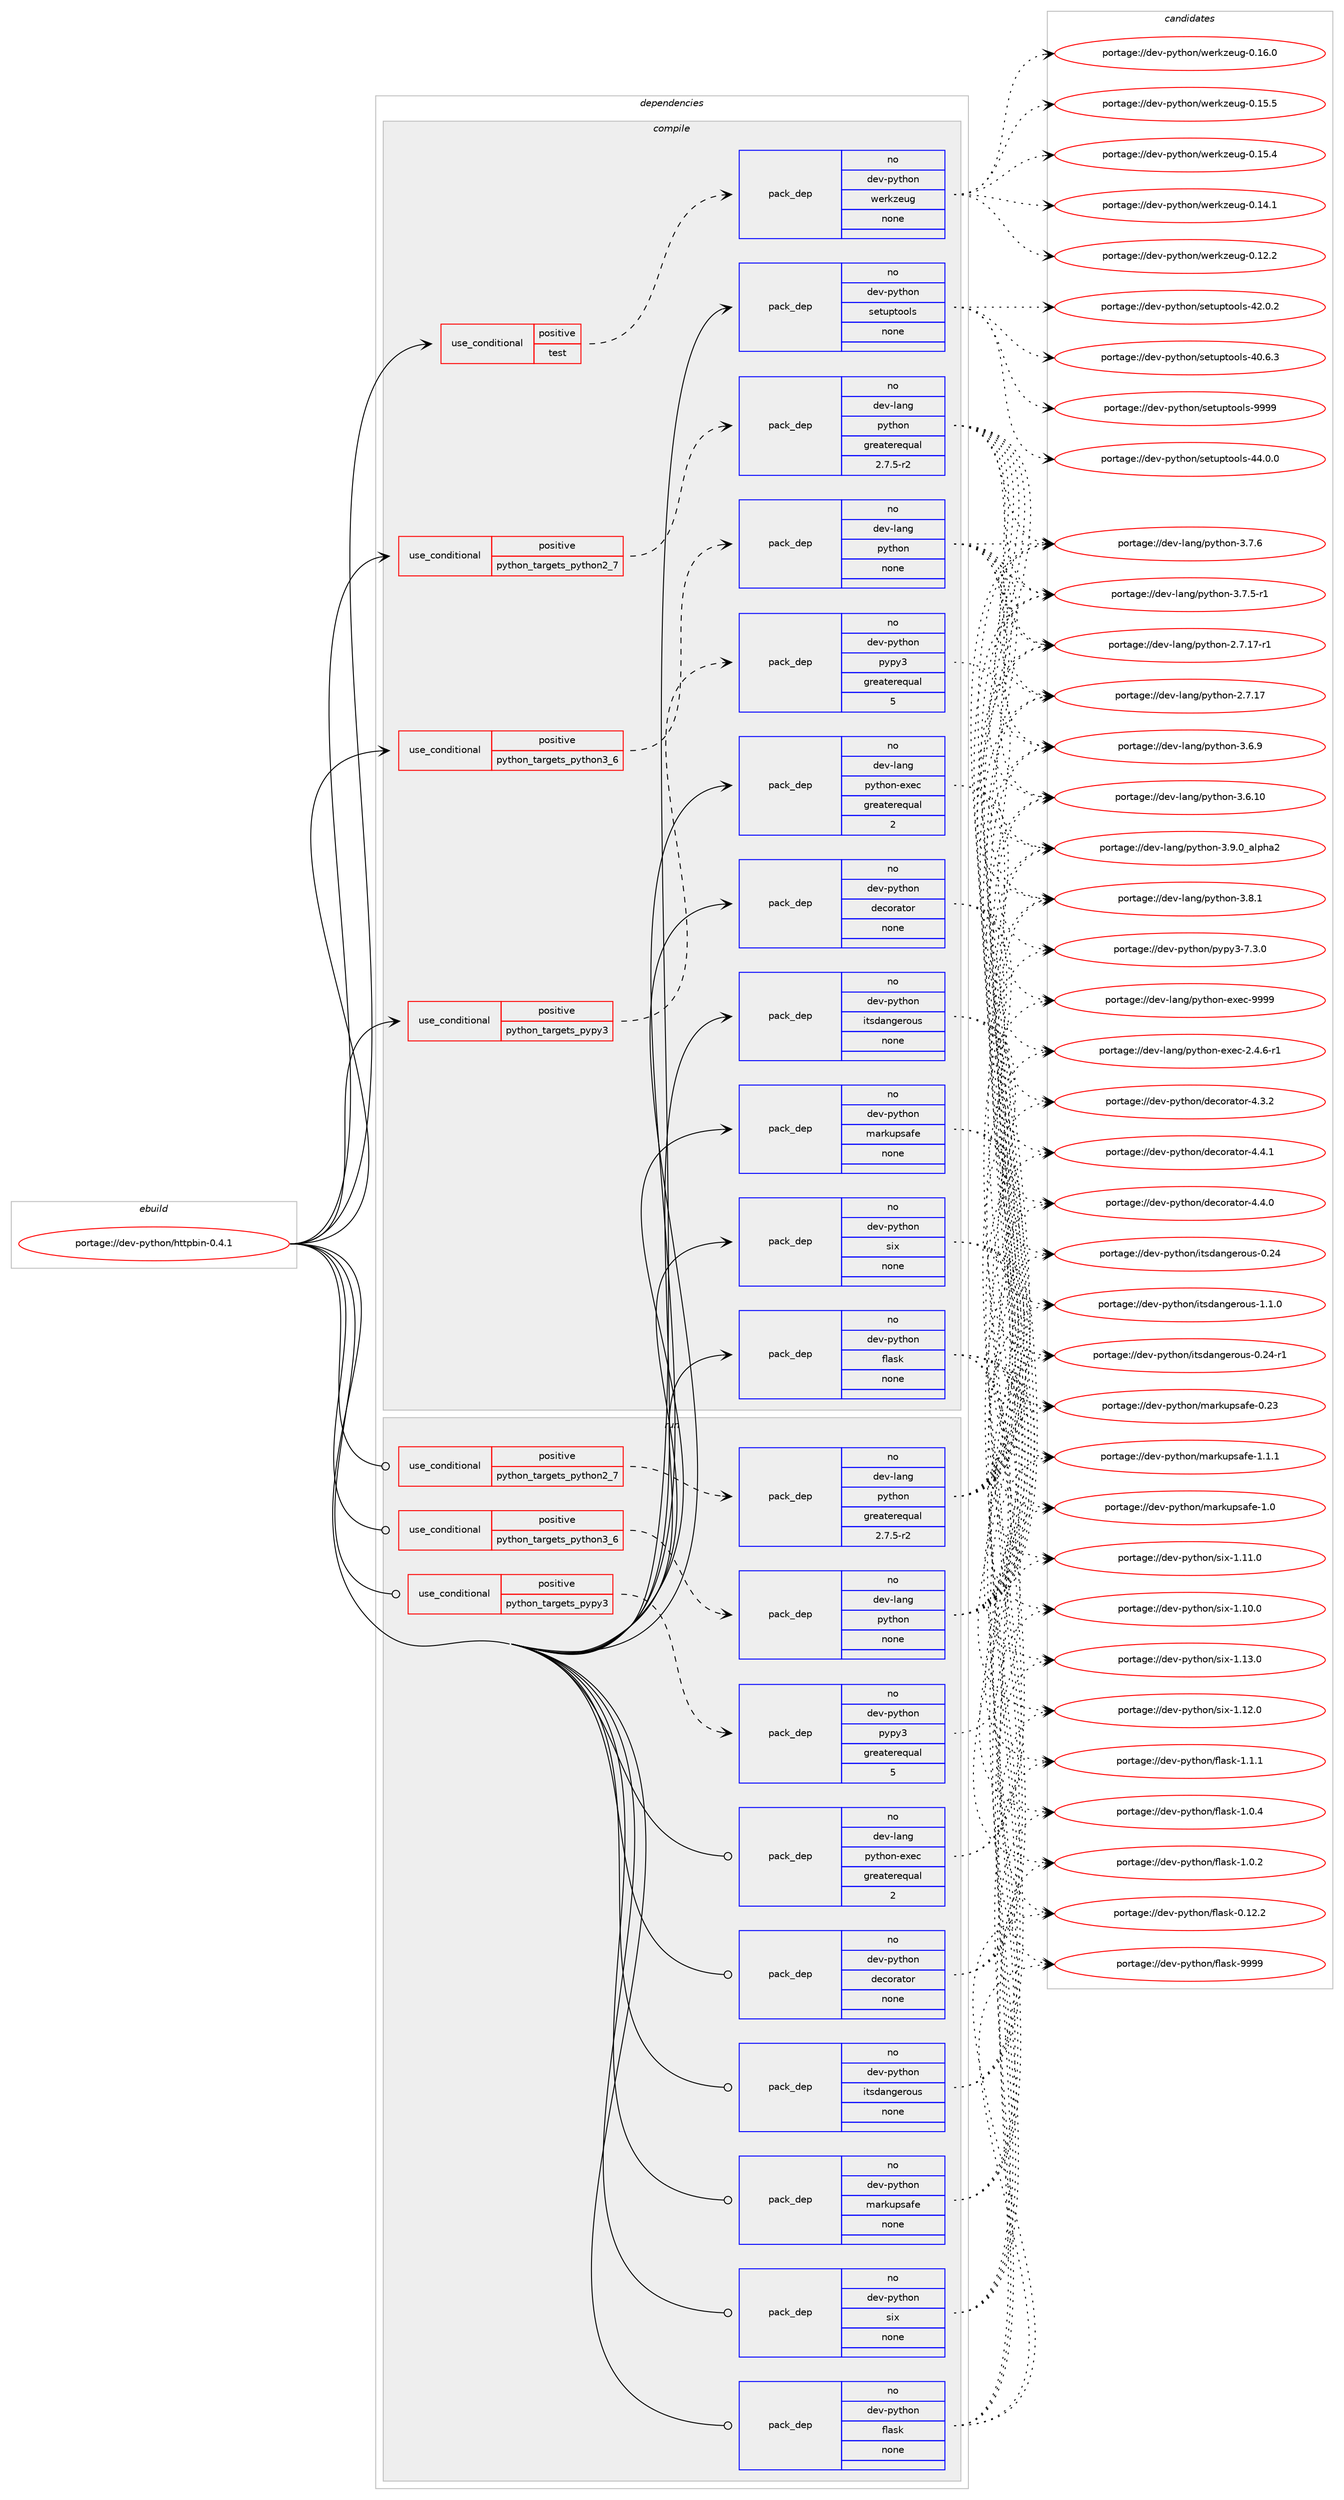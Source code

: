 digraph prolog {

# *************
# Graph options
# *************

newrank=true;
concentrate=true;
compound=true;
graph [rankdir=LR,fontname=Helvetica,fontsize=10,ranksep=1.5];#, ranksep=2.5, nodesep=0.2];
edge  [arrowhead=vee];
node  [fontname=Helvetica,fontsize=10];

# **********
# The ebuild
# **********

subgraph cluster_leftcol {
color=gray;
rank=same;
label=<<i>ebuild</i>>;
id [label="portage://dev-python/httpbin-0.4.1", color=red, width=4, href="../dev-python/httpbin-0.4.1.svg"];
}

# ****************
# The dependencies
# ****************

subgraph cluster_midcol {
color=gray;
label=<<i>dependencies</i>>;
subgraph cluster_compile {
fillcolor="#eeeeee";
style=filled;
label=<<i>compile</i>>;
subgraph cond114834 {
dependency456695 [label=<<TABLE BORDER="0" CELLBORDER="1" CELLSPACING="0" CELLPADDING="4"><TR><TD ROWSPAN="3" CELLPADDING="10">use_conditional</TD></TR><TR><TD>positive</TD></TR><TR><TD>python_targets_pypy3</TD></TR></TABLE>>, shape=none, color=red];
subgraph pack336878 {
dependency456696 [label=<<TABLE BORDER="0" CELLBORDER="1" CELLSPACING="0" CELLPADDING="4" WIDTH="220"><TR><TD ROWSPAN="6" CELLPADDING="30">pack_dep</TD></TR><TR><TD WIDTH="110">no</TD></TR><TR><TD>dev-python</TD></TR><TR><TD>pypy3</TD></TR><TR><TD>greaterequal</TD></TR><TR><TD>5</TD></TR></TABLE>>, shape=none, color=blue];
}
dependency456695:e -> dependency456696:w [weight=20,style="dashed",arrowhead="vee"];
}
id:e -> dependency456695:w [weight=20,style="solid",arrowhead="vee"];
subgraph cond114835 {
dependency456697 [label=<<TABLE BORDER="0" CELLBORDER="1" CELLSPACING="0" CELLPADDING="4"><TR><TD ROWSPAN="3" CELLPADDING="10">use_conditional</TD></TR><TR><TD>positive</TD></TR><TR><TD>python_targets_python2_7</TD></TR></TABLE>>, shape=none, color=red];
subgraph pack336879 {
dependency456698 [label=<<TABLE BORDER="0" CELLBORDER="1" CELLSPACING="0" CELLPADDING="4" WIDTH="220"><TR><TD ROWSPAN="6" CELLPADDING="30">pack_dep</TD></TR><TR><TD WIDTH="110">no</TD></TR><TR><TD>dev-lang</TD></TR><TR><TD>python</TD></TR><TR><TD>greaterequal</TD></TR><TR><TD>2.7.5-r2</TD></TR></TABLE>>, shape=none, color=blue];
}
dependency456697:e -> dependency456698:w [weight=20,style="dashed",arrowhead="vee"];
}
id:e -> dependency456697:w [weight=20,style="solid",arrowhead="vee"];
subgraph cond114836 {
dependency456699 [label=<<TABLE BORDER="0" CELLBORDER="1" CELLSPACING="0" CELLPADDING="4"><TR><TD ROWSPAN="3" CELLPADDING="10">use_conditional</TD></TR><TR><TD>positive</TD></TR><TR><TD>python_targets_python3_6</TD></TR></TABLE>>, shape=none, color=red];
subgraph pack336880 {
dependency456700 [label=<<TABLE BORDER="0" CELLBORDER="1" CELLSPACING="0" CELLPADDING="4" WIDTH="220"><TR><TD ROWSPAN="6" CELLPADDING="30">pack_dep</TD></TR><TR><TD WIDTH="110">no</TD></TR><TR><TD>dev-lang</TD></TR><TR><TD>python</TD></TR><TR><TD>none</TD></TR><TR><TD></TD></TR></TABLE>>, shape=none, color=blue];
}
dependency456699:e -> dependency456700:w [weight=20,style="dashed",arrowhead="vee"];
}
id:e -> dependency456699:w [weight=20,style="solid",arrowhead="vee"];
subgraph cond114837 {
dependency456701 [label=<<TABLE BORDER="0" CELLBORDER="1" CELLSPACING="0" CELLPADDING="4"><TR><TD ROWSPAN="3" CELLPADDING="10">use_conditional</TD></TR><TR><TD>positive</TD></TR><TR><TD>test</TD></TR></TABLE>>, shape=none, color=red];
subgraph pack336881 {
dependency456702 [label=<<TABLE BORDER="0" CELLBORDER="1" CELLSPACING="0" CELLPADDING="4" WIDTH="220"><TR><TD ROWSPAN="6" CELLPADDING="30">pack_dep</TD></TR><TR><TD WIDTH="110">no</TD></TR><TR><TD>dev-python</TD></TR><TR><TD>werkzeug</TD></TR><TR><TD>none</TD></TR><TR><TD></TD></TR></TABLE>>, shape=none, color=blue];
}
dependency456701:e -> dependency456702:w [weight=20,style="dashed",arrowhead="vee"];
}
id:e -> dependency456701:w [weight=20,style="solid",arrowhead="vee"];
subgraph pack336882 {
dependency456703 [label=<<TABLE BORDER="0" CELLBORDER="1" CELLSPACING="0" CELLPADDING="4" WIDTH="220"><TR><TD ROWSPAN="6" CELLPADDING="30">pack_dep</TD></TR><TR><TD WIDTH="110">no</TD></TR><TR><TD>dev-lang</TD></TR><TR><TD>python-exec</TD></TR><TR><TD>greaterequal</TD></TR><TR><TD>2</TD></TR></TABLE>>, shape=none, color=blue];
}
id:e -> dependency456703:w [weight=20,style="solid",arrowhead="vee"];
subgraph pack336883 {
dependency456704 [label=<<TABLE BORDER="0" CELLBORDER="1" CELLSPACING="0" CELLPADDING="4" WIDTH="220"><TR><TD ROWSPAN="6" CELLPADDING="30">pack_dep</TD></TR><TR><TD WIDTH="110">no</TD></TR><TR><TD>dev-python</TD></TR><TR><TD>decorator</TD></TR><TR><TD>none</TD></TR><TR><TD></TD></TR></TABLE>>, shape=none, color=blue];
}
id:e -> dependency456704:w [weight=20,style="solid",arrowhead="vee"];
subgraph pack336884 {
dependency456705 [label=<<TABLE BORDER="0" CELLBORDER="1" CELLSPACING="0" CELLPADDING="4" WIDTH="220"><TR><TD ROWSPAN="6" CELLPADDING="30">pack_dep</TD></TR><TR><TD WIDTH="110">no</TD></TR><TR><TD>dev-python</TD></TR><TR><TD>flask</TD></TR><TR><TD>none</TD></TR><TR><TD></TD></TR></TABLE>>, shape=none, color=blue];
}
id:e -> dependency456705:w [weight=20,style="solid",arrowhead="vee"];
subgraph pack336885 {
dependency456706 [label=<<TABLE BORDER="0" CELLBORDER="1" CELLSPACING="0" CELLPADDING="4" WIDTH="220"><TR><TD ROWSPAN="6" CELLPADDING="30">pack_dep</TD></TR><TR><TD WIDTH="110">no</TD></TR><TR><TD>dev-python</TD></TR><TR><TD>itsdangerous</TD></TR><TR><TD>none</TD></TR><TR><TD></TD></TR></TABLE>>, shape=none, color=blue];
}
id:e -> dependency456706:w [weight=20,style="solid",arrowhead="vee"];
subgraph pack336886 {
dependency456707 [label=<<TABLE BORDER="0" CELLBORDER="1" CELLSPACING="0" CELLPADDING="4" WIDTH="220"><TR><TD ROWSPAN="6" CELLPADDING="30">pack_dep</TD></TR><TR><TD WIDTH="110">no</TD></TR><TR><TD>dev-python</TD></TR><TR><TD>markupsafe</TD></TR><TR><TD>none</TD></TR><TR><TD></TD></TR></TABLE>>, shape=none, color=blue];
}
id:e -> dependency456707:w [weight=20,style="solid",arrowhead="vee"];
subgraph pack336887 {
dependency456708 [label=<<TABLE BORDER="0" CELLBORDER="1" CELLSPACING="0" CELLPADDING="4" WIDTH="220"><TR><TD ROWSPAN="6" CELLPADDING="30">pack_dep</TD></TR><TR><TD WIDTH="110">no</TD></TR><TR><TD>dev-python</TD></TR><TR><TD>setuptools</TD></TR><TR><TD>none</TD></TR><TR><TD></TD></TR></TABLE>>, shape=none, color=blue];
}
id:e -> dependency456708:w [weight=20,style="solid",arrowhead="vee"];
subgraph pack336888 {
dependency456709 [label=<<TABLE BORDER="0" CELLBORDER="1" CELLSPACING="0" CELLPADDING="4" WIDTH="220"><TR><TD ROWSPAN="6" CELLPADDING="30">pack_dep</TD></TR><TR><TD WIDTH="110">no</TD></TR><TR><TD>dev-python</TD></TR><TR><TD>six</TD></TR><TR><TD>none</TD></TR><TR><TD></TD></TR></TABLE>>, shape=none, color=blue];
}
id:e -> dependency456709:w [weight=20,style="solid",arrowhead="vee"];
}
subgraph cluster_compileandrun {
fillcolor="#eeeeee";
style=filled;
label=<<i>compile and run</i>>;
}
subgraph cluster_run {
fillcolor="#eeeeee";
style=filled;
label=<<i>run</i>>;
subgraph cond114838 {
dependency456710 [label=<<TABLE BORDER="0" CELLBORDER="1" CELLSPACING="0" CELLPADDING="4"><TR><TD ROWSPAN="3" CELLPADDING="10">use_conditional</TD></TR><TR><TD>positive</TD></TR><TR><TD>python_targets_pypy3</TD></TR></TABLE>>, shape=none, color=red];
subgraph pack336889 {
dependency456711 [label=<<TABLE BORDER="0" CELLBORDER="1" CELLSPACING="0" CELLPADDING="4" WIDTH="220"><TR><TD ROWSPAN="6" CELLPADDING="30">pack_dep</TD></TR><TR><TD WIDTH="110">no</TD></TR><TR><TD>dev-python</TD></TR><TR><TD>pypy3</TD></TR><TR><TD>greaterequal</TD></TR><TR><TD>5</TD></TR></TABLE>>, shape=none, color=blue];
}
dependency456710:e -> dependency456711:w [weight=20,style="dashed",arrowhead="vee"];
}
id:e -> dependency456710:w [weight=20,style="solid",arrowhead="odot"];
subgraph cond114839 {
dependency456712 [label=<<TABLE BORDER="0" CELLBORDER="1" CELLSPACING="0" CELLPADDING="4"><TR><TD ROWSPAN="3" CELLPADDING="10">use_conditional</TD></TR><TR><TD>positive</TD></TR><TR><TD>python_targets_python2_7</TD></TR></TABLE>>, shape=none, color=red];
subgraph pack336890 {
dependency456713 [label=<<TABLE BORDER="0" CELLBORDER="1" CELLSPACING="0" CELLPADDING="4" WIDTH="220"><TR><TD ROWSPAN="6" CELLPADDING="30">pack_dep</TD></TR><TR><TD WIDTH="110">no</TD></TR><TR><TD>dev-lang</TD></TR><TR><TD>python</TD></TR><TR><TD>greaterequal</TD></TR><TR><TD>2.7.5-r2</TD></TR></TABLE>>, shape=none, color=blue];
}
dependency456712:e -> dependency456713:w [weight=20,style="dashed",arrowhead="vee"];
}
id:e -> dependency456712:w [weight=20,style="solid",arrowhead="odot"];
subgraph cond114840 {
dependency456714 [label=<<TABLE BORDER="0" CELLBORDER="1" CELLSPACING="0" CELLPADDING="4"><TR><TD ROWSPAN="3" CELLPADDING="10">use_conditional</TD></TR><TR><TD>positive</TD></TR><TR><TD>python_targets_python3_6</TD></TR></TABLE>>, shape=none, color=red];
subgraph pack336891 {
dependency456715 [label=<<TABLE BORDER="0" CELLBORDER="1" CELLSPACING="0" CELLPADDING="4" WIDTH="220"><TR><TD ROWSPAN="6" CELLPADDING="30">pack_dep</TD></TR><TR><TD WIDTH="110">no</TD></TR><TR><TD>dev-lang</TD></TR><TR><TD>python</TD></TR><TR><TD>none</TD></TR><TR><TD></TD></TR></TABLE>>, shape=none, color=blue];
}
dependency456714:e -> dependency456715:w [weight=20,style="dashed",arrowhead="vee"];
}
id:e -> dependency456714:w [weight=20,style="solid",arrowhead="odot"];
subgraph pack336892 {
dependency456716 [label=<<TABLE BORDER="0" CELLBORDER="1" CELLSPACING="0" CELLPADDING="4" WIDTH="220"><TR><TD ROWSPAN="6" CELLPADDING="30">pack_dep</TD></TR><TR><TD WIDTH="110">no</TD></TR><TR><TD>dev-lang</TD></TR><TR><TD>python-exec</TD></TR><TR><TD>greaterequal</TD></TR><TR><TD>2</TD></TR></TABLE>>, shape=none, color=blue];
}
id:e -> dependency456716:w [weight=20,style="solid",arrowhead="odot"];
subgraph pack336893 {
dependency456717 [label=<<TABLE BORDER="0" CELLBORDER="1" CELLSPACING="0" CELLPADDING="4" WIDTH="220"><TR><TD ROWSPAN="6" CELLPADDING="30">pack_dep</TD></TR><TR><TD WIDTH="110">no</TD></TR><TR><TD>dev-python</TD></TR><TR><TD>decorator</TD></TR><TR><TD>none</TD></TR><TR><TD></TD></TR></TABLE>>, shape=none, color=blue];
}
id:e -> dependency456717:w [weight=20,style="solid",arrowhead="odot"];
subgraph pack336894 {
dependency456718 [label=<<TABLE BORDER="0" CELLBORDER="1" CELLSPACING="0" CELLPADDING="4" WIDTH="220"><TR><TD ROWSPAN="6" CELLPADDING="30">pack_dep</TD></TR><TR><TD WIDTH="110">no</TD></TR><TR><TD>dev-python</TD></TR><TR><TD>flask</TD></TR><TR><TD>none</TD></TR><TR><TD></TD></TR></TABLE>>, shape=none, color=blue];
}
id:e -> dependency456718:w [weight=20,style="solid",arrowhead="odot"];
subgraph pack336895 {
dependency456719 [label=<<TABLE BORDER="0" CELLBORDER="1" CELLSPACING="0" CELLPADDING="4" WIDTH="220"><TR><TD ROWSPAN="6" CELLPADDING="30">pack_dep</TD></TR><TR><TD WIDTH="110">no</TD></TR><TR><TD>dev-python</TD></TR><TR><TD>itsdangerous</TD></TR><TR><TD>none</TD></TR><TR><TD></TD></TR></TABLE>>, shape=none, color=blue];
}
id:e -> dependency456719:w [weight=20,style="solid",arrowhead="odot"];
subgraph pack336896 {
dependency456720 [label=<<TABLE BORDER="0" CELLBORDER="1" CELLSPACING="0" CELLPADDING="4" WIDTH="220"><TR><TD ROWSPAN="6" CELLPADDING="30">pack_dep</TD></TR><TR><TD WIDTH="110">no</TD></TR><TR><TD>dev-python</TD></TR><TR><TD>markupsafe</TD></TR><TR><TD>none</TD></TR><TR><TD></TD></TR></TABLE>>, shape=none, color=blue];
}
id:e -> dependency456720:w [weight=20,style="solid",arrowhead="odot"];
subgraph pack336897 {
dependency456721 [label=<<TABLE BORDER="0" CELLBORDER="1" CELLSPACING="0" CELLPADDING="4" WIDTH="220"><TR><TD ROWSPAN="6" CELLPADDING="30">pack_dep</TD></TR><TR><TD WIDTH="110">no</TD></TR><TR><TD>dev-python</TD></TR><TR><TD>six</TD></TR><TR><TD>none</TD></TR><TR><TD></TD></TR></TABLE>>, shape=none, color=blue];
}
id:e -> dependency456721:w [weight=20,style="solid",arrowhead="odot"];
}
}

# **************
# The candidates
# **************

subgraph cluster_choices {
rank=same;
color=gray;
label=<<i>candidates</i>>;

subgraph choice336878 {
color=black;
nodesep=1;
choice100101118451121211161041111104711212111212151455546514648 [label="portage://dev-python/pypy3-7.3.0", color=red, width=4,href="../dev-python/pypy3-7.3.0.svg"];
dependency456696:e -> choice100101118451121211161041111104711212111212151455546514648:w [style=dotted,weight="100"];
}
subgraph choice336879 {
color=black;
nodesep=1;
choice10010111845108971101034711212111610411111045514657464895971081121049750 [label="portage://dev-lang/python-3.9.0_alpha2", color=red, width=4,href="../dev-lang/python-3.9.0_alpha2.svg"];
choice100101118451089711010347112121116104111110455146564649 [label="portage://dev-lang/python-3.8.1", color=red, width=4,href="../dev-lang/python-3.8.1.svg"];
choice100101118451089711010347112121116104111110455146554654 [label="portage://dev-lang/python-3.7.6", color=red, width=4,href="../dev-lang/python-3.7.6.svg"];
choice1001011184510897110103471121211161041111104551465546534511449 [label="portage://dev-lang/python-3.7.5-r1", color=red, width=4,href="../dev-lang/python-3.7.5-r1.svg"];
choice100101118451089711010347112121116104111110455146544657 [label="portage://dev-lang/python-3.6.9", color=red, width=4,href="../dev-lang/python-3.6.9.svg"];
choice10010111845108971101034711212111610411111045514654464948 [label="portage://dev-lang/python-3.6.10", color=red, width=4,href="../dev-lang/python-3.6.10.svg"];
choice100101118451089711010347112121116104111110455046554649554511449 [label="portage://dev-lang/python-2.7.17-r1", color=red, width=4,href="../dev-lang/python-2.7.17-r1.svg"];
choice10010111845108971101034711212111610411111045504655464955 [label="portage://dev-lang/python-2.7.17", color=red, width=4,href="../dev-lang/python-2.7.17.svg"];
dependency456698:e -> choice10010111845108971101034711212111610411111045514657464895971081121049750:w [style=dotted,weight="100"];
dependency456698:e -> choice100101118451089711010347112121116104111110455146564649:w [style=dotted,weight="100"];
dependency456698:e -> choice100101118451089711010347112121116104111110455146554654:w [style=dotted,weight="100"];
dependency456698:e -> choice1001011184510897110103471121211161041111104551465546534511449:w [style=dotted,weight="100"];
dependency456698:e -> choice100101118451089711010347112121116104111110455146544657:w [style=dotted,weight="100"];
dependency456698:e -> choice10010111845108971101034711212111610411111045514654464948:w [style=dotted,weight="100"];
dependency456698:e -> choice100101118451089711010347112121116104111110455046554649554511449:w [style=dotted,weight="100"];
dependency456698:e -> choice10010111845108971101034711212111610411111045504655464955:w [style=dotted,weight="100"];
}
subgraph choice336880 {
color=black;
nodesep=1;
choice10010111845108971101034711212111610411111045514657464895971081121049750 [label="portage://dev-lang/python-3.9.0_alpha2", color=red, width=4,href="../dev-lang/python-3.9.0_alpha2.svg"];
choice100101118451089711010347112121116104111110455146564649 [label="portage://dev-lang/python-3.8.1", color=red, width=4,href="../dev-lang/python-3.8.1.svg"];
choice100101118451089711010347112121116104111110455146554654 [label="portage://dev-lang/python-3.7.6", color=red, width=4,href="../dev-lang/python-3.7.6.svg"];
choice1001011184510897110103471121211161041111104551465546534511449 [label="portage://dev-lang/python-3.7.5-r1", color=red, width=4,href="../dev-lang/python-3.7.5-r1.svg"];
choice100101118451089711010347112121116104111110455146544657 [label="portage://dev-lang/python-3.6.9", color=red, width=4,href="../dev-lang/python-3.6.9.svg"];
choice10010111845108971101034711212111610411111045514654464948 [label="portage://dev-lang/python-3.6.10", color=red, width=4,href="../dev-lang/python-3.6.10.svg"];
choice100101118451089711010347112121116104111110455046554649554511449 [label="portage://dev-lang/python-2.7.17-r1", color=red, width=4,href="../dev-lang/python-2.7.17-r1.svg"];
choice10010111845108971101034711212111610411111045504655464955 [label="portage://dev-lang/python-2.7.17", color=red, width=4,href="../dev-lang/python-2.7.17.svg"];
dependency456700:e -> choice10010111845108971101034711212111610411111045514657464895971081121049750:w [style=dotted,weight="100"];
dependency456700:e -> choice100101118451089711010347112121116104111110455146564649:w [style=dotted,weight="100"];
dependency456700:e -> choice100101118451089711010347112121116104111110455146554654:w [style=dotted,weight="100"];
dependency456700:e -> choice1001011184510897110103471121211161041111104551465546534511449:w [style=dotted,weight="100"];
dependency456700:e -> choice100101118451089711010347112121116104111110455146544657:w [style=dotted,weight="100"];
dependency456700:e -> choice10010111845108971101034711212111610411111045514654464948:w [style=dotted,weight="100"];
dependency456700:e -> choice100101118451089711010347112121116104111110455046554649554511449:w [style=dotted,weight="100"];
dependency456700:e -> choice10010111845108971101034711212111610411111045504655464955:w [style=dotted,weight="100"];
}
subgraph choice336881 {
color=black;
nodesep=1;
choice100101118451121211161041111104711910111410712210111710345484649544648 [label="portage://dev-python/werkzeug-0.16.0", color=red, width=4,href="../dev-python/werkzeug-0.16.0.svg"];
choice100101118451121211161041111104711910111410712210111710345484649534653 [label="portage://dev-python/werkzeug-0.15.5", color=red, width=4,href="../dev-python/werkzeug-0.15.5.svg"];
choice100101118451121211161041111104711910111410712210111710345484649534652 [label="portage://dev-python/werkzeug-0.15.4", color=red, width=4,href="../dev-python/werkzeug-0.15.4.svg"];
choice100101118451121211161041111104711910111410712210111710345484649524649 [label="portage://dev-python/werkzeug-0.14.1", color=red, width=4,href="../dev-python/werkzeug-0.14.1.svg"];
choice100101118451121211161041111104711910111410712210111710345484649504650 [label="portage://dev-python/werkzeug-0.12.2", color=red, width=4,href="../dev-python/werkzeug-0.12.2.svg"];
dependency456702:e -> choice100101118451121211161041111104711910111410712210111710345484649544648:w [style=dotted,weight="100"];
dependency456702:e -> choice100101118451121211161041111104711910111410712210111710345484649534653:w [style=dotted,weight="100"];
dependency456702:e -> choice100101118451121211161041111104711910111410712210111710345484649534652:w [style=dotted,weight="100"];
dependency456702:e -> choice100101118451121211161041111104711910111410712210111710345484649524649:w [style=dotted,weight="100"];
dependency456702:e -> choice100101118451121211161041111104711910111410712210111710345484649504650:w [style=dotted,weight="100"];
}
subgraph choice336882 {
color=black;
nodesep=1;
choice10010111845108971101034711212111610411111045101120101994557575757 [label="portage://dev-lang/python-exec-9999", color=red, width=4,href="../dev-lang/python-exec-9999.svg"];
choice10010111845108971101034711212111610411111045101120101994550465246544511449 [label="portage://dev-lang/python-exec-2.4.6-r1", color=red, width=4,href="../dev-lang/python-exec-2.4.6-r1.svg"];
dependency456703:e -> choice10010111845108971101034711212111610411111045101120101994557575757:w [style=dotted,weight="100"];
dependency456703:e -> choice10010111845108971101034711212111610411111045101120101994550465246544511449:w [style=dotted,weight="100"];
}
subgraph choice336883 {
color=black;
nodesep=1;
choice10010111845112121116104111110471001019911111497116111114455246524649 [label="portage://dev-python/decorator-4.4.1", color=red, width=4,href="../dev-python/decorator-4.4.1.svg"];
choice10010111845112121116104111110471001019911111497116111114455246524648 [label="portage://dev-python/decorator-4.4.0", color=red, width=4,href="../dev-python/decorator-4.4.0.svg"];
choice10010111845112121116104111110471001019911111497116111114455246514650 [label="portage://dev-python/decorator-4.3.2", color=red, width=4,href="../dev-python/decorator-4.3.2.svg"];
dependency456704:e -> choice10010111845112121116104111110471001019911111497116111114455246524649:w [style=dotted,weight="100"];
dependency456704:e -> choice10010111845112121116104111110471001019911111497116111114455246524648:w [style=dotted,weight="100"];
dependency456704:e -> choice10010111845112121116104111110471001019911111497116111114455246514650:w [style=dotted,weight="100"];
}
subgraph choice336884 {
color=black;
nodesep=1;
choice1001011184511212111610411111047102108971151074557575757 [label="portage://dev-python/flask-9999", color=red, width=4,href="../dev-python/flask-9999.svg"];
choice100101118451121211161041111104710210897115107454946494649 [label="portage://dev-python/flask-1.1.1", color=red, width=4,href="../dev-python/flask-1.1.1.svg"];
choice100101118451121211161041111104710210897115107454946484652 [label="portage://dev-python/flask-1.0.4", color=red, width=4,href="../dev-python/flask-1.0.4.svg"];
choice100101118451121211161041111104710210897115107454946484650 [label="portage://dev-python/flask-1.0.2", color=red, width=4,href="../dev-python/flask-1.0.2.svg"];
choice10010111845112121116104111110471021089711510745484649504650 [label="portage://dev-python/flask-0.12.2", color=red, width=4,href="../dev-python/flask-0.12.2.svg"];
dependency456705:e -> choice1001011184511212111610411111047102108971151074557575757:w [style=dotted,weight="100"];
dependency456705:e -> choice100101118451121211161041111104710210897115107454946494649:w [style=dotted,weight="100"];
dependency456705:e -> choice100101118451121211161041111104710210897115107454946484652:w [style=dotted,weight="100"];
dependency456705:e -> choice100101118451121211161041111104710210897115107454946484650:w [style=dotted,weight="100"];
dependency456705:e -> choice10010111845112121116104111110471021089711510745484649504650:w [style=dotted,weight="100"];
}
subgraph choice336885 {
color=black;
nodesep=1;
choice100101118451121211161041111104710511611510097110103101114111117115454946494648 [label="portage://dev-python/itsdangerous-1.1.0", color=red, width=4,href="../dev-python/itsdangerous-1.1.0.svg"];
choice10010111845112121116104111110471051161151009711010310111411111711545484650524511449 [label="portage://dev-python/itsdangerous-0.24-r1", color=red, width=4,href="../dev-python/itsdangerous-0.24-r1.svg"];
choice1001011184511212111610411111047105116115100971101031011141111171154548465052 [label="portage://dev-python/itsdangerous-0.24", color=red, width=4,href="../dev-python/itsdangerous-0.24.svg"];
dependency456706:e -> choice100101118451121211161041111104710511611510097110103101114111117115454946494648:w [style=dotted,weight="100"];
dependency456706:e -> choice10010111845112121116104111110471051161151009711010310111411111711545484650524511449:w [style=dotted,weight="100"];
dependency456706:e -> choice1001011184511212111610411111047105116115100971101031011141111171154548465052:w [style=dotted,weight="100"];
}
subgraph choice336886 {
color=black;
nodesep=1;
choice10010111845112121116104111110471099711410711711211597102101454946494649 [label="portage://dev-python/markupsafe-1.1.1", color=red, width=4,href="../dev-python/markupsafe-1.1.1.svg"];
choice1001011184511212111610411111047109971141071171121159710210145494648 [label="portage://dev-python/markupsafe-1.0", color=red, width=4,href="../dev-python/markupsafe-1.0.svg"];
choice100101118451121211161041111104710997114107117112115971021014548465051 [label="portage://dev-python/markupsafe-0.23", color=red, width=4,href="../dev-python/markupsafe-0.23.svg"];
dependency456707:e -> choice10010111845112121116104111110471099711410711711211597102101454946494649:w [style=dotted,weight="100"];
dependency456707:e -> choice1001011184511212111610411111047109971141071171121159710210145494648:w [style=dotted,weight="100"];
dependency456707:e -> choice100101118451121211161041111104710997114107117112115971021014548465051:w [style=dotted,weight="100"];
}
subgraph choice336887 {
color=black;
nodesep=1;
choice10010111845112121116104111110471151011161171121161111111081154557575757 [label="portage://dev-python/setuptools-9999", color=red, width=4,href="../dev-python/setuptools-9999.svg"];
choice100101118451121211161041111104711510111611711211611111110811545525246484648 [label="portage://dev-python/setuptools-44.0.0", color=red, width=4,href="../dev-python/setuptools-44.0.0.svg"];
choice100101118451121211161041111104711510111611711211611111110811545525046484650 [label="portage://dev-python/setuptools-42.0.2", color=red, width=4,href="../dev-python/setuptools-42.0.2.svg"];
choice100101118451121211161041111104711510111611711211611111110811545524846544651 [label="portage://dev-python/setuptools-40.6.3", color=red, width=4,href="../dev-python/setuptools-40.6.3.svg"];
dependency456708:e -> choice10010111845112121116104111110471151011161171121161111111081154557575757:w [style=dotted,weight="100"];
dependency456708:e -> choice100101118451121211161041111104711510111611711211611111110811545525246484648:w [style=dotted,weight="100"];
dependency456708:e -> choice100101118451121211161041111104711510111611711211611111110811545525046484650:w [style=dotted,weight="100"];
dependency456708:e -> choice100101118451121211161041111104711510111611711211611111110811545524846544651:w [style=dotted,weight="100"];
}
subgraph choice336888 {
color=black;
nodesep=1;
choice100101118451121211161041111104711510512045494649514648 [label="portage://dev-python/six-1.13.0", color=red, width=4,href="../dev-python/six-1.13.0.svg"];
choice100101118451121211161041111104711510512045494649504648 [label="portage://dev-python/six-1.12.0", color=red, width=4,href="../dev-python/six-1.12.0.svg"];
choice100101118451121211161041111104711510512045494649494648 [label="portage://dev-python/six-1.11.0", color=red, width=4,href="../dev-python/six-1.11.0.svg"];
choice100101118451121211161041111104711510512045494649484648 [label="portage://dev-python/six-1.10.0", color=red, width=4,href="../dev-python/six-1.10.0.svg"];
dependency456709:e -> choice100101118451121211161041111104711510512045494649514648:w [style=dotted,weight="100"];
dependency456709:e -> choice100101118451121211161041111104711510512045494649504648:w [style=dotted,weight="100"];
dependency456709:e -> choice100101118451121211161041111104711510512045494649494648:w [style=dotted,weight="100"];
dependency456709:e -> choice100101118451121211161041111104711510512045494649484648:w [style=dotted,weight="100"];
}
subgraph choice336889 {
color=black;
nodesep=1;
choice100101118451121211161041111104711212111212151455546514648 [label="portage://dev-python/pypy3-7.3.0", color=red, width=4,href="../dev-python/pypy3-7.3.0.svg"];
dependency456711:e -> choice100101118451121211161041111104711212111212151455546514648:w [style=dotted,weight="100"];
}
subgraph choice336890 {
color=black;
nodesep=1;
choice10010111845108971101034711212111610411111045514657464895971081121049750 [label="portage://dev-lang/python-3.9.0_alpha2", color=red, width=4,href="../dev-lang/python-3.9.0_alpha2.svg"];
choice100101118451089711010347112121116104111110455146564649 [label="portage://dev-lang/python-3.8.1", color=red, width=4,href="../dev-lang/python-3.8.1.svg"];
choice100101118451089711010347112121116104111110455146554654 [label="portage://dev-lang/python-3.7.6", color=red, width=4,href="../dev-lang/python-3.7.6.svg"];
choice1001011184510897110103471121211161041111104551465546534511449 [label="portage://dev-lang/python-3.7.5-r1", color=red, width=4,href="../dev-lang/python-3.7.5-r1.svg"];
choice100101118451089711010347112121116104111110455146544657 [label="portage://dev-lang/python-3.6.9", color=red, width=4,href="../dev-lang/python-3.6.9.svg"];
choice10010111845108971101034711212111610411111045514654464948 [label="portage://dev-lang/python-3.6.10", color=red, width=4,href="../dev-lang/python-3.6.10.svg"];
choice100101118451089711010347112121116104111110455046554649554511449 [label="portage://dev-lang/python-2.7.17-r1", color=red, width=4,href="../dev-lang/python-2.7.17-r1.svg"];
choice10010111845108971101034711212111610411111045504655464955 [label="portage://dev-lang/python-2.7.17", color=red, width=4,href="../dev-lang/python-2.7.17.svg"];
dependency456713:e -> choice10010111845108971101034711212111610411111045514657464895971081121049750:w [style=dotted,weight="100"];
dependency456713:e -> choice100101118451089711010347112121116104111110455146564649:w [style=dotted,weight="100"];
dependency456713:e -> choice100101118451089711010347112121116104111110455146554654:w [style=dotted,weight="100"];
dependency456713:e -> choice1001011184510897110103471121211161041111104551465546534511449:w [style=dotted,weight="100"];
dependency456713:e -> choice100101118451089711010347112121116104111110455146544657:w [style=dotted,weight="100"];
dependency456713:e -> choice10010111845108971101034711212111610411111045514654464948:w [style=dotted,weight="100"];
dependency456713:e -> choice100101118451089711010347112121116104111110455046554649554511449:w [style=dotted,weight="100"];
dependency456713:e -> choice10010111845108971101034711212111610411111045504655464955:w [style=dotted,weight="100"];
}
subgraph choice336891 {
color=black;
nodesep=1;
choice10010111845108971101034711212111610411111045514657464895971081121049750 [label="portage://dev-lang/python-3.9.0_alpha2", color=red, width=4,href="../dev-lang/python-3.9.0_alpha2.svg"];
choice100101118451089711010347112121116104111110455146564649 [label="portage://dev-lang/python-3.8.1", color=red, width=4,href="../dev-lang/python-3.8.1.svg"];
choice100101118451089711010347112121116104111110455146554654 [label="portage://dev-lang/python-3.7.6", color=red, width=4,href="../dev-lang/python-3.7.6.svg"];
choice1001011184510897110103471121211161041111104551465546534511449 [label="portage://dev-lang/python-3.7.5-r1", color=red, width=4,href="../dev-lang/python-3.7.5-r1.svg"];
choice100101118451089711010347112121116104111110455146544657 [label="portage://dev-lang/python-3.6.9", color=red, width=4,href="../dev-lang/python-3.6.9.svg"];
choice10010111845108971101034711212111610411111045514654464948 [label="portage://dev-lang/python-3.6.10", color=red, width=4,href="../dev-lang/python-3.6.10.svg"];
choice100101118451089711010347112121116104111110455046554649554511449 [label="portage://dev-lang/python-2.7.17-r1", color=red, width=4,href="../dev-lang/python-2.7.17-r1.svg"];
choice10010111845108971101034711212111610411111045504655464955 [label="portage://dev-lang/python-2.7.17", color=red, width=4,href="../dev-lang/python-2.7.17.svg"];
dependency456715:e -> choice10010111845108971101034711212111610411111045514657464895971081121049750:w [style=dotted,weight="100"];
dependency456715:e -> choice100101118451089711010347112121116104111110455146564649:w [style=dotted,weight="100"];
dependency456715:e -> choice100101118451089711010347112121116104111110455146554654:w [style=dotted,weight="100"];
dependency456715:e -> choice1001011184510897110103471121211161041111104551465546534511449:w [style=dotted,weight="100"];
dependency456715:e -> choice100101118451089711010347112121116104111110455146544657:w [style=dotted,weight="100"];
dependency456715:e -> choice10010111845108971101034711212111610411111045514654464948:w [style=dotted,weight="100"];
dependency456715:e -> choice100101118451089711010347112121116104111110455046554649554511449:w [style=dotted,weight="100"];
dependency456715:e -> choice10010111845108971101034711212111610411111045504655464955:w [style=dotted,weight="100"];
}
subgraph choice336892 {
color=black;
nodesep=1;
choice10010111845108971101034711212111610411111045101120101994557575757 [label="portage://dev-lang/python-exec-9999", color=red, width=4,href="../dev-lang/python-exec-9999.svg"];
choice10010111845108971101034711212111610411111045101120101994550465246544511449 [label="portage://dev-lang/python-exec-2.4.6-r1", color=red, width=4,href="../dev-lang/python-exec-2.4.6-r1.svg"];
dependency456716:e -> choice10010111845108971101034711212111610411111045101120101994557575757:w [style=dotted,weight="100"];
dependency456716:e -> choice10010111845108971101034711212111610411111045101120101994550465246544511449:w [style=dotted,weight="100"];
}
subgraph choice336893 {
color=black;
nodesep=1;
choice10010111845112121116104111110471001019911111497116111114455246524649 [label="portage://dev-python/decorator-4.4.1", color=red, width=4,href="../dev-python/decorator-4.4.1.svg"];
choice10010111845112121116104111110471001019911111497116111114455246524648 [label="portage://dev-python/decorator-4.4.0", color=red, width=4,href="../dev-python/decorator-4.4.0.svg"];
choice10010111845112121116104111110471001019911111497116111114455246514650 [label="portage://dev-python/decorator-4.3.2", color=red, width=4,href="../dev-python/decorator-4.3.2.svg"];
dependency456717:e -> choice10010111845112121116104111110471001019911111497116111114455246524649:w [style=dotted,weight="100"];
dependency456717:e -> choice10010111845112121116104111110471001019911111497116111114455246524648:w [style=dotted,weight="100"];
dependency456717:e -> choice10010111845112121116104111110471001019911111497116111114455246514650:w [style=dotted,weight="100"];
}
subgraph choice336894 {
color=black;
nodesep=1;
choice1001011184511212111610411111047102108971151074557575757 [label="portage://dev-python/flask-9999", color=red, width=4,href="../dev-python/flask-9999.svg"];
choice100101118451121211161041111104710210897115107454946494649 [label="portage://dev-python/flask-1.1.1", color=red, width=4,href="../dev-python/flask-1.1.1.svg"];
choice100101118451121211161041111104710210897115107454946484652 [label="portage://dev-python/flask-1.0.4", color=red, width=4,href="../dev-python/flask-1.0.4.svg"];
choice100101118451121211161041111104710210897115107454946484650 [label="portage://dev-python/flask-1.0.2", color=red, width=4,href="../dev-python/flask-1.0.2.svg"];
choice10010111845112121116104111110471021089711510745484649504650 [label="portage://dev-python/flask-0.12.2", color=red, width=4,href="../dev-python/flask-0.12.2.svg"];
dependency456718:e -> choice1001011184511212111610411111047102108971151074557575757:w [style=dotted,weight="100"];
dependency456718:e -> choice100101118451121211161041111104710210897115107454946494649:w [style=dotted,weight="100"];
dependency456718:e -> choice100101118451121211161041111104710210897115107454946484652:w [style=dotted,weight="100"];
dependency456718:e -> choice100101118451121211161041111104710210897115107454946484650:w [style=dotted,weight="100"];
dependency456718:e -> choice10010111845112121116104111110471021089711510745484649504650:w [style=dotted,weight="100"];
}
subgraph choice336895 {
color=black;
nodesep=1;
choice100101118451121211161041111104710511611510097110103101114111117115454946494648 [label="portage://dev-python/itsdangerous-1.1.0", color=red, width=4,href="../dev-python/itsdangerous-1.1.0.svg"];
choice10010111845112121116104111110471051161151009711010310111411111711545484650524511449 [label="portage://dev-python/itsdangerous-0.24-r1", color=red, width=4,href="../dev-python/itsdangerous-0.24-r1.svg"];
choice1001011184511212111610411111047105116115100971101031011141111171154548465052 [label="portage://dev-python/itsdangerous-0.24", color=red, width=4,href="../dev-python/itsdangerous-0.24.svg"];
dependency456719:e -> choice100101118451121211161041111104710511611510097110103101114111117115454946494648:w [style=dotted,weight="100"];
dependency456719:e -> choice10010111845112121116104111110471051161151009711010310111411111711545484650524511449:w [style=dotted,weight="100"];
dependency456719:e -> choice1001011184511212111610411111047105116115100971101031011141111171154548465052:w [style=dotted,weight="100"];
}
subgraph choice336896 {
color=black;
nodesep=1;
choice10010111845112121116104111110471099711410711711211597102101454946494649 [label="portage://dev-python/markupsafe-1.1.1", color=red, width=4,href="../dev-python/markupsafe-1.1.1.svg"];
choice1001011184511212111610411111047109971141071171121159710210145494648 [label="portage://dev-python/markupsafe-1.0", color=red, width=4,href="../dev-python/markupsafe-1.0.svg"];
choice100101118451121211161041111104710997114107117112115971021014548465051 [label="portage://dev-python/markupsafe-0.23", color=red, width=4,href="../dev-python/markupsafe-0.23.svg"];
dependency456720:e -> choice10010111845112121116104111110471099711410711711211597102101454946494649:w [style=dotted,weight="100"];
dependency456720:e -> choice1001011184511212111610411111047109971141071171121159710210145494648:w [style=dotted,weight="100"];
dependency456720:e -> choice100101118451121211161041111104710997114107117112115971021014548465051:w [style=dotted,weight="100"];
}
subgraph choice336897 {
color=black;
nodesep=1;
choice100101118451121211161041111104711510512045494649514648 [label="portage://dev-python/six-1.13.0", color=red, width=4,href="../dev-python/six-1.13.0.svg"];
choice100101118451121211161041111104711510512045494649504648 [label="portage://dev-python/six-1.12.0", color=red, width=4,href="../dev-python/six-1.12.0.svg"];
choice100101118451121211161041111104711510512045494649494648 [label="portage://dev-python/six-1.11.0", color=red, width=4,href="../dev-python/six-1.11.0.svg"];
choice100101118451121211161041111104711510512045494649484648 [label="portage://dev-python/six-1.10.0", color=red, width=4,href="../dev-python/six-1.10.0.svg"];
dependency456721:e -> choice100101118451121211161041111104711510512045494649514648:w [style=dotted,weight="100"];
dependency456721:e -> choice100101118451121211161041111104711510512045494649504648:w [style=dotted,weight="100"];
dependency456721:e -> choice100101118451121211161041111104711510512045494649494648:w [style=dotted,weight="100"];
dependency456721:e -> choice100101118451121211161041111104711510512045494649484648:w [style=dotted,weight="100"];
}
}

}
